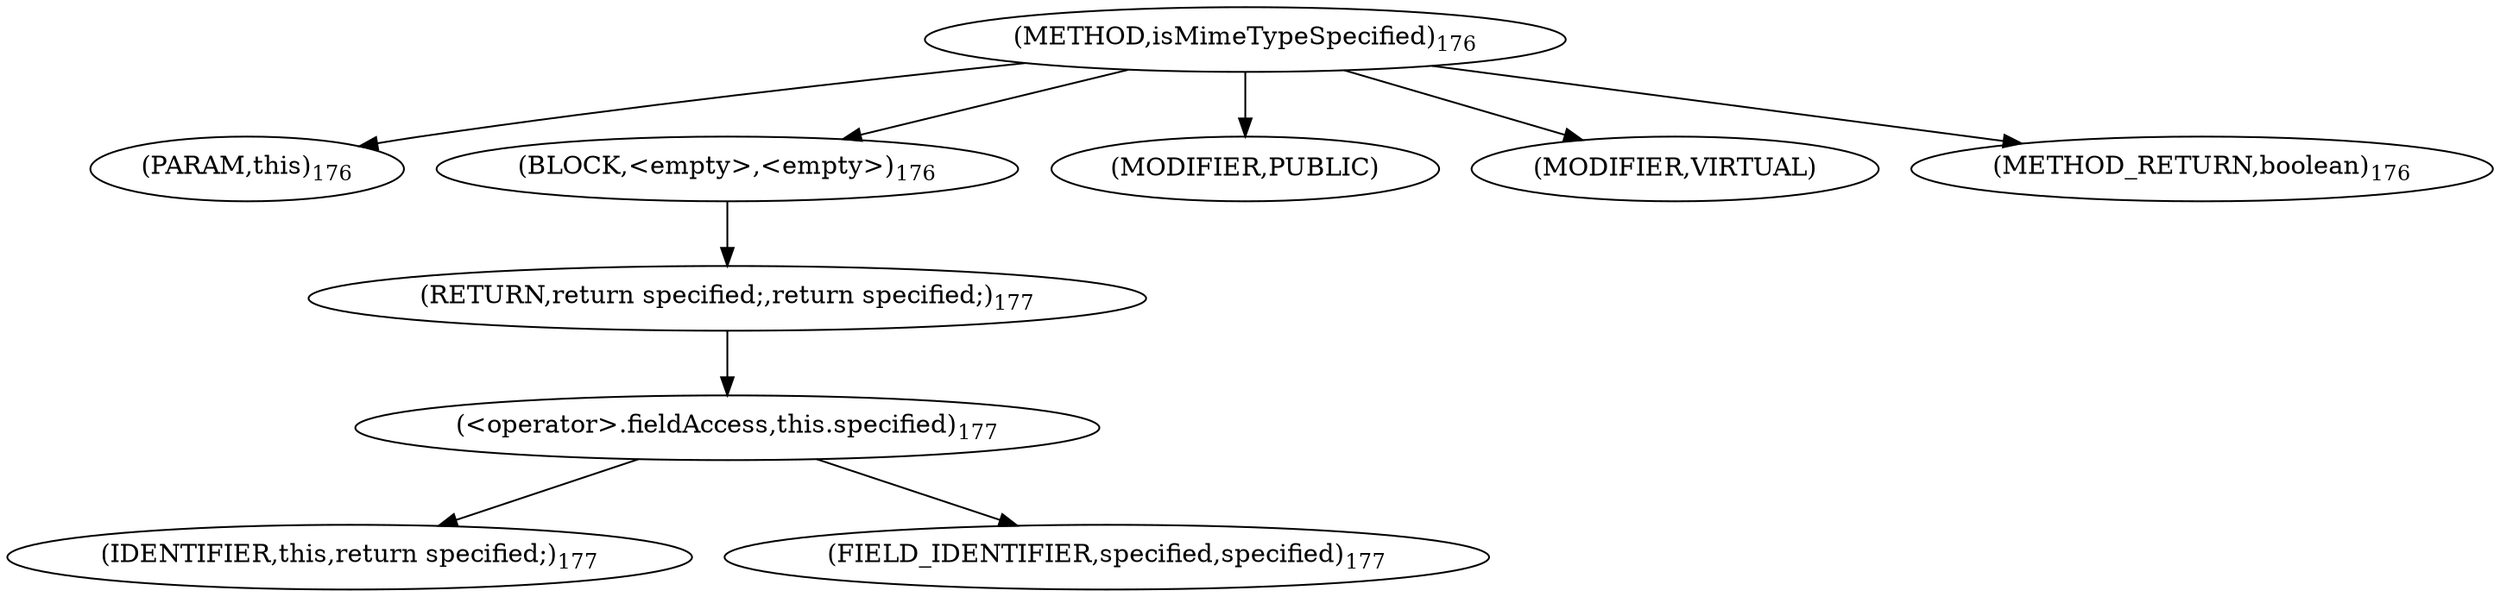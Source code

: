 digraph "isMimeTypeSpecified" {  
"234" [label = <(METHOD,isMimeTypeSpecified)<SUB>176</SUB>> ]
"235" [label = <(PARAM,this)<SUB>176</SUB>> ]
"236" [label = <(BLOCK,&lt;empty&gt;,&lt;empty&gt;)<SUB>176</SUB>> ]
"237" [label = <(RETURN,return specified;,return specified;)<SUB>177</SUB>> ]
"238" [label = <(&lt;operator&gt;.fieldAccess,this.specified)<SUB>177</SUB>> ]
"239" [label = <(IDENTIFIER,this,return specified;)<SUB>177</SUB>> ]
"240" [label = <(FIELD_IDENTIFIER,specified,specified)<SUB>177</SUB>> ]
"241" [label = <(MODIFIER,PUBLIC)> ]
"242" [label = <(MODIFIER,VIRTUAL)> ]
"243" [label = <(METHOD_RETURN,boolean)<SUB>176</SUB>> ]
  "234" -> "235" 
  "234" -> "236" 
  "234" -> "241" 
  "234" -> "242" 
  "234" -> "243" 
  "236" -> "237" 
  "237" -> "238" 
  "238" -> "239" 
  "238" -> "240" 
}
